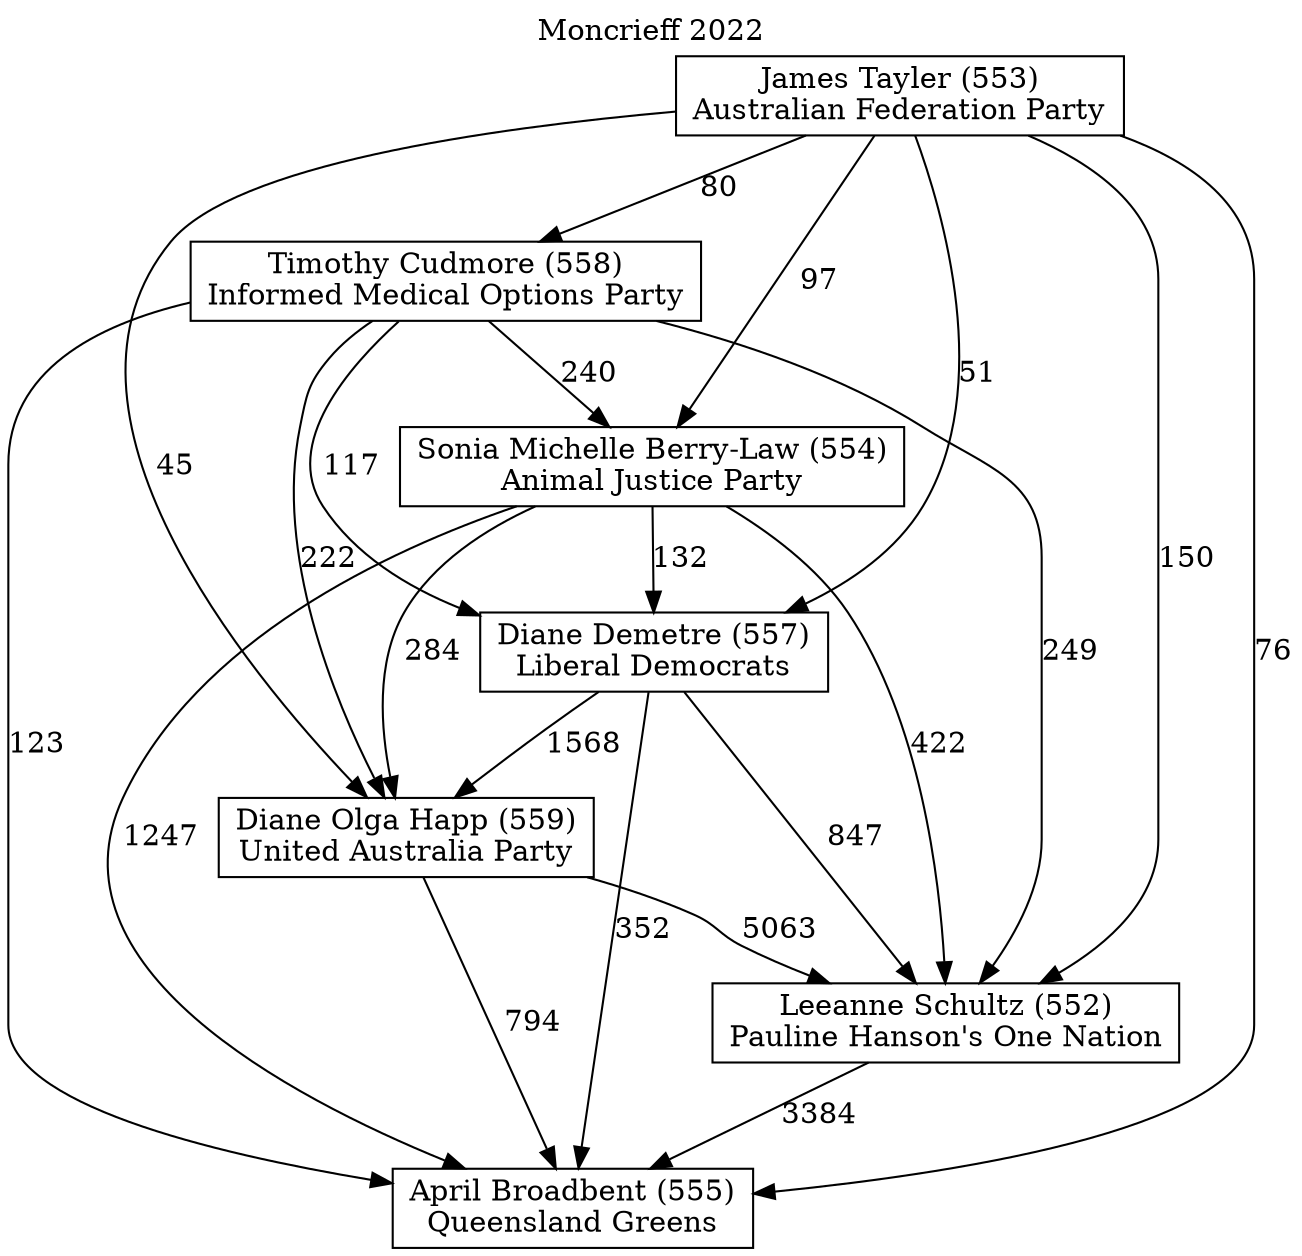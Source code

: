 // House preference flow
digraph "April Broadbent (555)_Moncrieff_2022" {
	graph [label="Moncrieff 2022" labelloc=t mclimit=10]
	node [shape=box]
	"Diane Olga Happ (559)" [label="Diane Olga Happ (559)
United Australia Party"]
	"James Tayler (553)" [label="James Tayler (553)
Australian Federation Party"]
	"Leeanne Schultz (552)" [label="Leeanne Schultz (552)
Pauline Hanson's One Nation"]
	"Timothy Cudmore (558)" [label="Timothy Cudmore (558)
Informed Medical Options Party"]
	"Sonia Michelle Berry-Law (554)" [label="Sonia Michelle Berry-Law (554)
Animal Justice Party"]
	"April Broadbent (555)" [label="April Broadbent (555)
Queensland Greens"]
	"Diane Demetre (557)" [label="Diane Demetre (557)
Liberal Democrats"]
	"Sonia Michelle Berry-Law (554)" -> "Diane Demetre (557)" [label=132]
	"James Tayler (553)" -> "Sonia Michelle Berry-Law (554)" [label=97]
	"Timothy Cudmore (558)" -> "Leeanne Schultz (552)" [label=249]
	"Diane Demetre (557)" -> "Leeanne Schultz (552)" [label=847]
	"Timothy Cudmore (558)" -> "Diane Olga Happ (559)" [label=222]
	"Diane Olga Happ (559)" -> "April Broadbent (555)" [label=794]
	"Timothy Cudmore (558)" -> "Diane Demetre (557)" [label=117]
	"James Tayler (553)" -> "Leeanne Schultz (552)" [label=150]
	"Timothy Cudmore (558)" -> "April Broadbent (555)" [label=123]
	"James Tayler (553)" -> "Diane Demetre (557)" [label=51]
	"Sonia Michelle Berry-Law (554)" -> "Leeanne Schultz (552)" [label=422]
	"Diane Demetre (557)" -> "April Broadbent (555)" [label=352]
	"Timothy Cudmore (558)" -> "Sonia Michelle Berry-Law (554)" [label=240]
	"Sonia Michelle Berry-Law (554)" -> "April Broadbent (555)" [label=1247]
	"James Tayler (553)" -> "Diane Olga Happ (559)" [label=45]
	"Diane Olga Happ (559)" -> "Leeanne Schultz (552)" [label=5063]
	"Leeanne Schultz (552)" -> "April Broadbent (555)" [label=3384]
	"James Tayler (553)" -> "April Broadbent (555)" [label=76]
	"Diane Demetre (557)" -> "Diane Olga Happ (559)" [label=1568]
	"James Tayler (553)" -> "Timothy Cudmore (558)" [label=80]
	"Sonia Michelle Berry-Law (554)" -> "Diane Olga Happ (559)" [label=284]
}
